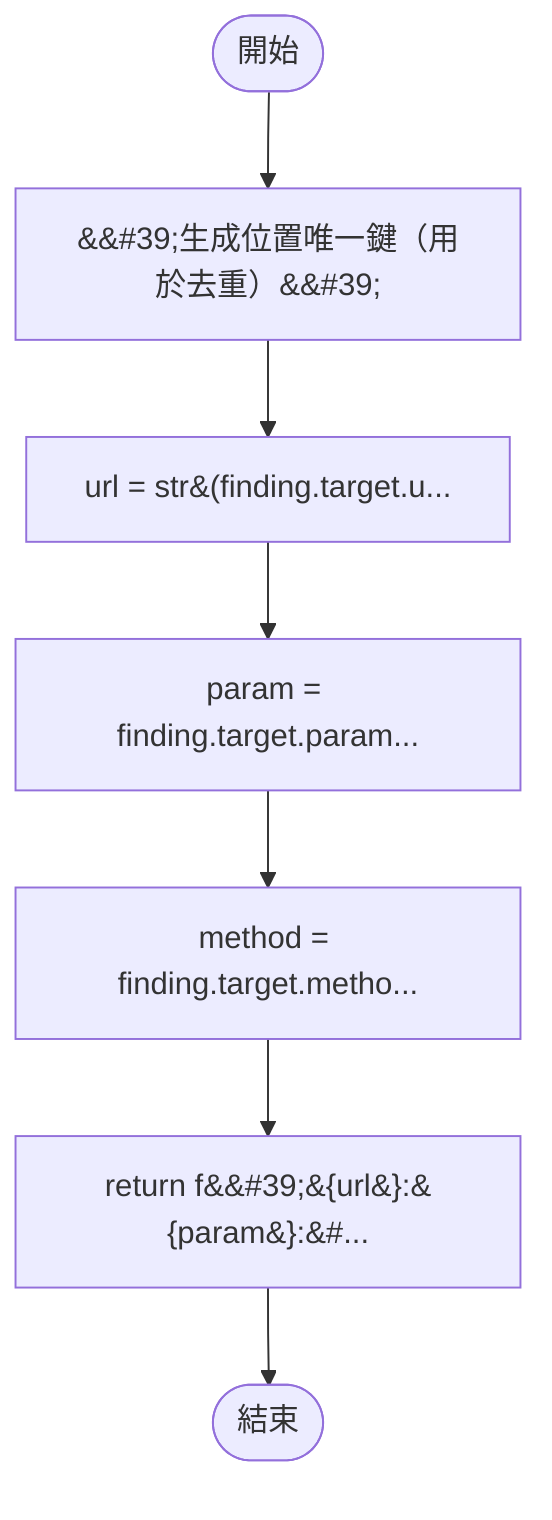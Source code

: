 flowchart TB
    n1([開始])
    n2([結束])
    n3[&amp;&#35;39;生成位置唯一鍵（用於去重）&amp;&#35;39;]
    n4[url = str&#40;finding.target.u...]
    n5[param = finding.target.param...]
    n6[method = finding.target.metho...]
    n7[return f&amp;&#35;39;&#123;url&#125;:&#123;param&#125;:&#...]
    n1 --> n3
    n3 --> n4
    n4 --> n5
    n5 --> n6
    n6 --> n7
    n7 --> n2